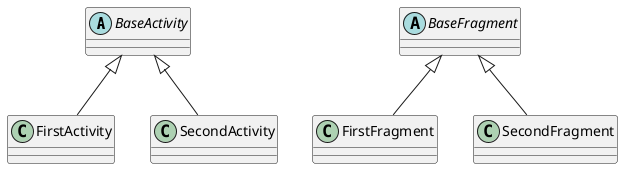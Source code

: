 @startuml

abstract class BaseActivity
abstract class BaseFragment

BaseActivity <|-- FirstActivity
BaseActivity <|-- SecondActivity
BaseFragment <|-- FirstFragment
BaseFragment <|-- SecondFragment

@enduml